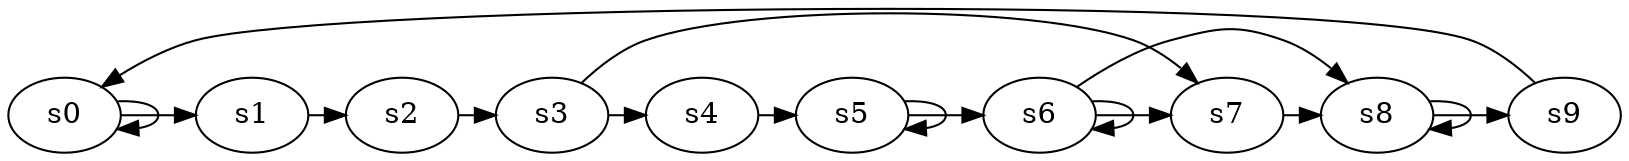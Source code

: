 digraph game_0440_cycle_10 {
    s0 [name="s0", player=0, target=1];
    s1 [name="s1", player=0, target=1];
    s2 [name="s2", player=0];
    s3 [name="s3", player=0, target=1];
    s4 [name="s4", player=1];
    s5 [name="s5", player=0];
    s6 [name="s6", player=1, target=1];
    s7 [name="s7", player=0];
    s8 [name="s8", player=0];
    s9 [name="s9", player=0];

    s0 -> s1 [constraint="time % 5 == 4"];
    s1 -> s2 [constraint="time % 3 == 1 || time % 3 == 0"];
    s2 -> s3 [constraint="time == 4 || time == 13"];
    s3 -> s4 [constraint="time % 4 == 1"];
    s4 -> s5 [constraint="time % 2 == 0 && !(time % 4 == 0)"];
    s5 -> s6 [constraint="time % 2 == 0 && !(time % 5 == 0)"];
    s6 -> s7 [constraint="time % 3 == 1 || time % 3 == 2"];
    s7 -> s8 [constraint="time % 3 == 0"];
    s8 -> s9 [constraint="time == 7 || time == 16"];
    s9 -> s0 [constraint="time == 1 || time == 2 || time == 19 || time == 21"];
    s0 -> s0 [constraint="time % 3 == 0"];
    s3 -> s7 [constraint="time == 13"];
    s5 -> s5 [constraint="time % 4 == 0"];
    s6 -> s6 [constraint="time % 3 == 0"];
    s6 -> s8 [constraint="time == 2 || time == 8 || time == 10"];
    s8 -> s8 [constraint="time % 2 == 0"];
}
